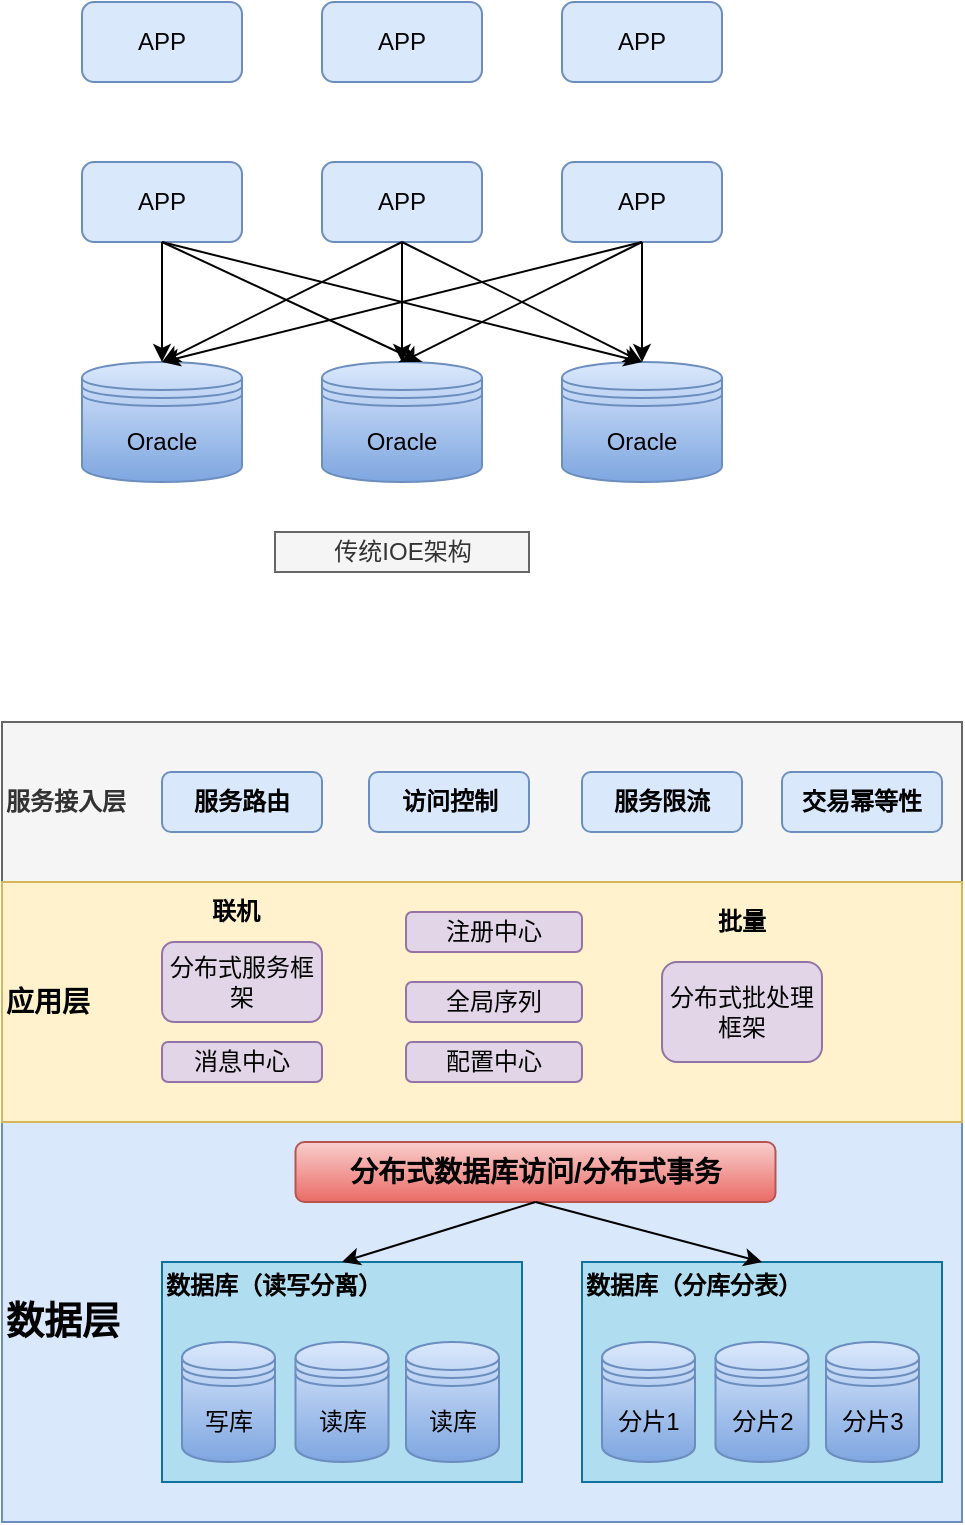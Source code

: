 <mxfile version="14.2.9" type="github">
  <diagram id="XFxh3t1qVFQDeyHh47NF" name="Page-1">
    <mxGraphModel dx="1038" dy="556" grid="1" gridSize="10" guides="1" tooltips="1" connect="1" arrows="1" fold="1" page="1" pageScale="1" pageWidth="827" pageHeight="1169" math="0" shadow="0">
      <root>
        <mxCell id="0" />
        <mxCell id="1" parent="0" />
        <mxCell id="sVB93SwTUFi413PbIE0g-24" value="&lt;b&gt;&lt;font style=&quot;font-size: 19px&quot;&gt;数据层&lt;/font&gt;&lt;/b&gt;" style="rounded=0;whiteSpace=wrap;html=1;align=left;fillColor=#dae8fc;strokeColor=#6c8ebf;" vertex="1" parent="1">
          <mxGeometry x="160" y="680" width="480" height="200" as="geometry" />
        </mxCell>
        <mxCell id="sVB93SwTUFi413PbIE0g-1" value="APP" style="rounded=1;whiteSpace=wrap;html=1;fillColor=#dae8fc;strokeColor=#6c8ebf;" vertex="1" parent="1">
          <mxGeometry x="200" y="120" width="80" height="40" as="geometry" />
        </mxCell>
        <mxCell id="sVB93SwTUFi413PbIE0g-2" value="APP" style="rounded=1;whiteSpace=wrap;html=1;fillColor=#dae8fc;strokeColor=#6c8ebf;" vertex="1" parent="1">
          <mxGeometry x="320" y="120" width="80" height="40" as="geometry" />
        </mxCell>
        <mxCell id="sVB93SwTUFi413PbIE0g-3" value="APP" style="rounded=1;whiteSpace=wrap;html=1;fillColor=#dae8fc;strokeColor=#6c8ebf;" vertex="1" parent="1">
          <mxGeometry x="440" y="120" width="80" height="40" as="geometry" />
        </mxCell>
        <mxCell id="sVB93SwTUFi413PbIE0g-4" value="Oracle" style="shape=datastore;whiteSpace=wrap;html=1;gradientColor=#7ea6e0;fillColor=#dae8fc;strokeColor=#6c8ebf;" vertex="1" parent="1">
          <mxGeometry x="200" y="300" width="80" height="60" as="geometry" />
        </mxCell>
        <mxCell id="sVB93SwTUFi413PbIE0g-5" value="Oracle" style="shape=datastore;whiteSpace=wrap;html=1;gradientColor=#7ea6e0;fillColor=#dae8fc;strokeColor=#6c8ebf;" vertex="1" parent="1">
          <mxGeometry x="320" y="300" width="80" height="60" as="geometry" />
        </mxCell>
        <mxCell id="sVB93SwTUFi413PbIE0g-6" value="Oracle" style="shape=datastore;whiteSpace=wrap;html=1;gradientColor=#7ea6e0;fillColor=#dae8fc;strokeColor=#6c8ebf;" vertex="1" parent="1">
          <mxGeometry x="440" y="300" width="80" height="60" as="geometry" />
        </mxCell>
        <mxCell id="sVB93SwTUFi413PbIE0g-8" value="APP" style="rounded=1;whiteSpace=wrap;html=1;fillColor=#dae8fc;strokeColor=#6c8ebf;" vertex="1" parent="1">
          <mxGeometry x="200" y="200" width="80" height="40" as="geometry" />
        </mxCell>
        <mxCell id="sVB93SwTUFi413PbIE0g-9" value="APP" style="rounded=1;whiteSpace=wrap;html=1;fillColor=#dae8fc;strokeColor=#6c8ebf;" vertex="1" parent="1">
          <mxGeometry x="320" y="200" width="80" height="40" as="geometry" />
        </mxCell>
        <mxCell id="sVB93SwTUFi413PbIE0g-10" value="APP" style="rounded=1;whiteSpace=wrap;html=1;fillColor=#dae8fc;strokeColor=#6c8ebf;" vertex="1" parent="1">
          <mxGeometry x="440" y="200" width="80" height="40" as="geometry" />
        </mxCell>
        <mxCell id="sVB93SwTUFi413PbIE0g-11" value="" style="endArrow=classic;html=1;exitX=0.5;exitY=1;exitDx=0;exitDy=0;entryX=0.5;entryY=0;entryDx=0;entryDy=0;" edge="1" parent="1" source="sVB93SwTUFi413PbIE0g-8" target="sVB93SwTUFi413PbIE0g-4">
          <mxGeometry width="50" height="50" relative="1" as="geometry">
            <mxPoint x="110" y="410" as="sourcePoint" />
            <mxPoint x="160" y="360" as="targetPoint" />
          </mxGeometry>
        </mxCell>
        <mxCell id="sVB93SwTUFi413PbIE0g-12" value="" style="endArrow=classic;html=1;exitX=0.5;exitY=1;exitDx=0;exitDy=0;entryX=0.605;entryY=-0.003;entryDx=0;entryDy=0;entryPerimeter=0;" edge="1" parent="1" source="sVB93SwTUFi413PbIE0g-8" target="sVB93SwTUFi413PbIE0g-5">
          <mxGeometry width="50" height="50" relative="1" as="geometry">
            <mxPoint x="50" y="360" as="sourcePoint" />
            <mxPoint x="100" y="310" as="targetPoint" />
          </mxGeometry>
        </mxCell>
        <mxCell id="sVB93SwTUFi413PbIE0g-13" value="" style="endArrow=classic;html=1;exitX=0.5;exitY=1;exitDx=0;exitDy=0;entryX=0.5;entryY=0;entryDx=0;entryDy=0;" edge="1" parent="1" source="sVB93SwTUFi413PbIE0g-8" target="sVB93SwTUFi413PbIE0g-6">
          <mxGeometry width="50" height="50" relative="1" as="geometry">
            <mxPoint x="60" y="340" as="sourcePoint" />
            <mxPoint x="110" y="290" as="targetPoint" />
          </mxGeometry>
        </mxCell>
        <mxCell id="sVB93SwTUFi413PbIE0g-14" value="" style="endArrow=classic;html=1;exitX=0.5;exitY=1;exitDx=0;exitDy=0;entryX=0.5;entryY=0;entryDx=0;entryDy=0;" edge="1" parent="1" source="sVB93SwTUFi413PbIE0g-9" target="sVB93SwTUFi413PbIE0g-4">
          <mxGeometry width="50" height="50" relative="1" as="geometry">
            <mxPoint x="150" y="460" as="sourcePoint" />
            <mxPoint x="200" y="410" as="targetPoint" />
          </mxGeometry>
        </mxCell>
        <mxCell id="sVB93SwTUFi413PbIE0g-15" value="" style="endArrow=classic;html=1;exitX=0.5;exitY=1;exitDx=0;exitDy=0;" edge="1" parent="1" source="sVB93SwTUFi413PbIE0g-9">
          <mxGeometry width="50" height="50" relative="1" as="geometry">
            <mxPoint x="200" y="480" as="sourcePoint" />
            <mxPoint x="360" y="300" as="targetPoint" />
          </mxGeometry>
        </mxCell>
        <mxCell id="sVB93SwTUFi413PbIE0g-16" value="" style="endArrow=classic;html=1;exitX=0.5;exitY=1;exitDx=0;exitDy=0;entryX=0.5;entryY=0;entryDx=0;entryDy=0;" edge="1" parent="1" source="sVB93SwTUFi413PbIE0g-9" target="sVB93SwTUFi413PbIE0g-6">
          <mxGeometry width="50" height="50" relative="1" as="geometry">
            <mxPoint x="320" y="510" as="sourcePoint" />
            <mxPoint x="370" y="460" as="targetPoint" />
          </mxGeometry>
        </mxCell>
        <mxCell id="sVB93SwTUFi413PbIE0g-17" value="" style="endArrow=classic;html=1;exitX=0.5;exitY=1;exitDx=0;exitDy=0;entryX=0.5;entryY=0;entryDx=0;entryDy=0;" edge="1" parent="1" source="sVB93SwTUFi413PbIE0g-10" target="sVB93SwTUFi413PbIE0g-4">
          <mxGeometry width="50" height="50" relative="1" as="geometry">
            <mxPoint x="300" y="500" as="sourcePoint" />
            <mxPoint x="350" y="450" as="targetPoint" />
          </mxGeometry>
        </mxCell>
        <mxCell id="sVB93SwTUFi413PbIE0g-18" value="" style="endArrow=classic;html=1;entryX=0.5;entryY=0;entryDx=0;entryDy=0;" edge="1" parent="1" target="sVB93SwTUFi413PbIE0g-5">
          <mxGeometry width="50" height="50" relative="1" as="geometry">
            <mxPoint x="480" y="240" as="sourcePoint" />
            <mxPoint x="380" y="460" as="targetPoint" />
          </mxGeometry>
        </mxCell>
        <mxCell id="sVB93SwTUFi413PbIE0g-19" value="" style="endArrow=classic;html=1;exitX=0.5;exitY=1;exitDx=0;exitDy=0;" edge="1" parent="1" source="sVB93SwTUFi413PbIE0g-10">
          <mxGeometry width="50" height="50" relative="1" as="geometry">
            <mxPoint x="450" y="530" as="sourcePoint" />
            <mxPoint x="480" y="300" as="targetPoint" />
          </mxGeometry>
        </mxCell>
        <mxCell id="sVB93SwTUFi413PbIE0g-20" value="传统IOE架构" style="text;html=1;strokeColor=#666666;fillColor=#f5f5f5;align=center;verticalAlign=middle;whiteSpace=wrap;rounded=0;fontColor=#333333;" vertex="1" parent="1">
          <mxGeometry x="296.5" y="385" width="127" height="20" as="geometry" />
        </mxCell>
        <mxCell id="sVB93SwTUFi413PbIE0g-21" value="&lt;b&gt;服务接入层&lt;/b&gt;" style="rounded=0;whiteSpace=wrap;html=1;align=left;fillColor=#f5f5f5;strokeColor=#666666;fontColor=#333333;" vertex="1" parent="1">
          <mxGeometry x="160" y="480" width="480" height="80" as="geometry" />
        </mxCell>
        <mxCell id="sVB93SwTUFi413PbIE0g-23" value="&lt;b&gt;&lt;font style=&quot;font-size: 14px&quot;&gt;应用层&lt;/font&gt;&lt;/b&gt;" style="rounded=0;whiteSpace=wrap;html=1;align=left;fillColor=#fff2cc;strokeColor=#d6b656;" vertex="1" parent="1">
          <mxGeometry x="160" y="560" width="480" height="120" as="geometry" />
        </mxCell>
        <mxCell id="sVB93SwTUFi413PbIE0g-25" value="服务路由" style="rounded=1;whiteSpace=wrap;html=1;fillColor=#dae8fc;strokeColor=#6c8ebf;fontStyle=1" vertex="1" parent="1">
          <mxGeometry x="240" y="505" width="80" height="30" as="geometry" />
        </mxCell>
        <mxCell id="sVB93SwTUFi413PbIE0g-26" value="访问控制" style="rounded=1;whiteSpace=wrap;html=1;fillColor=#dae8fc;strokeColor=#6c8ebf;fontStyle=1" vertex="1" parent="1">
          <mxGeometry x="343.5" y="505" width="80" height="30" as="geometry" />
        </mxCell>
        <mxCell id="sVB93SwTUFi413PbIE0g-27" value="服务限流" style="rounded=1;whiteSpace=wrap;html=1;fillColor=#dae8fc;strokeColor=#6c8ebf;fontStyle=1" vertex="1" parent="1">
          <mxGeometry x="450" y="505" width="80" height="30" as="geometry" />
        </mxCell>
        <mxCell id="sVB93SwTUFi413PbIE0g-28" value="交易幂等性" style="rounded=1;whiteSpace=wrap;html=1;fillColor=#dae8fc;strokeColor=#6c8ebf;fontStyle=1" vertex="1" parent="1">
          <mxGeometry x="550" y="505" width="80" height="30" as="geometry" />
        </mxCell>
        <mxCell id="sVB93SwTUFi413PbIE0g-29" value="分布式服务框架" style="rounded=1;whiteSpace=wrap;html=1;fillColor=#e1d5e7;strokeColor=#9673a6;" vertex="1" parent="1">
          <mxGeometry x="240" y="590" width="80" height="40" as="geometry" />
        </mxCell>
        <mxCell id="sVB93SwTUFi413PbIE0g-30" value="消息中心" style="rounded=1;whiteSpace=wrap;html=1;fillColor=#e1d5e7;strokeColor=#9673a6;" vertex="1" parent="1">
          <mxGeometry x="240" y="640" width="80" height="20" as="geometry" />
        </mxCell>
        <mxCell id="sVB93SwTUFi413PbIE0g-31" value="分布式批处理框架" style="rounded=1;whiteSpace=wrap;html=1;fillColor=#e1d5e7;strokeColor=#9673a6;" vertex="1" parent="1">
          <mxGeometry x="490" y="600" width="80" height="50" as="geometry" />
        </mxCell>
        <mxCell id="sVB93SwTUFi413PbIE0g-32" value="注册中心" style="rounded=1;whiteSpace=wrap;html=1;fillColor=#e1d5e7;strokeColor=#9673a6;" vertex="1" parent="1">
          <mxGeometry x="362" y="575" width="88" height="20" as="geometry" />
        </mxCell>
        <mxCell id="sVB93SwTUFi413PbIE0g-35" value="&lt;b&gt;批量&lt;/b&gt;" style="text;html=1;strokeColor=none;fillColor=none;align=center;verticalAlign=middle;whiteSpace=wrap;rounded=0;" vertex="1" parent="1">
          <mxGeometry x="510" y="570" width="40" height="20" as="geometry" />
        </mxCell>
        <mxCell id="sVB93SwTUFi413PbIE0g-36" value="全局序列" style="rounded=1;whiteSpace=wrap;html=1;fillColor=#e1d5e7;strokeColor=#9673a6;" vertex="1" parent="1">
          <mxGeometry x="362" y="610" width="88" height="20" as="geometry" />
        </mxCell>
        <mxCell id="sVB93SwTUFi413PbIE0g-37" value="配置中心" style="rounded=1;whiteSpace=wrap;html=1;fillColor=#e1d5e7;strokeColor=#9673a6;" vertex="1" parent="1">
          <mxGeometry x="362" y="640" width="88" height="20" as="geometry" />
        </mxCell>
        <mxCell id="sVB93SwTUFi413PbIE0g-38" value="&lt;b&gt;联机&lt;/b&gt;" style="text;html=1;strokeColor=none;fillColor=none;align=center;verticalAlign=middle;whiteSpace=wrap;rounded=0;" vertex="1" parent="1">
          <mxGeometry x="256.5" y="565" width="40" height="20" as="geometry" />
        </mxCell>
        <mxCell id="sVB93SwTUFi413PbIE0g-39" value="&lt;div style=&quot;text-align: center&quot;&gt;&lt;b&gt;&lt;span&gt;数据库（读写分离&lt;/span&gt;&lt;span&gt;）&lt;/span&gt;&lt;/b&gt;&lt;/div&gt;&lt;div style=&quot;text-align: center&quot;&gt;&lt;span&gt;&lt;b&gt;&lt;br&gt;&lt;/b&gt;&lt;/span&gt;&lt;/div&gt;&lt;div style=&quot;text-align: center&quot;&gt;&lt;span&gt;&lt;b&gt;&lt;br&gt;&lt;/b&gt;&lt;/span&gt;&lt;/div&gt;&lt;div style=&quot;text-align: center&quot;&gt;&lt;span&gt;&lt;b&gt;&lt;br&gt;&lt;/b&gt;&lt;/span&gt;&lt;/div&gt;&lt;div style=&quot;text-align: center&quot;&gt;&lt;span&gt;&lt;b&gt;&lt;br&gt;&lt;/b&gt;&lt;/span&gt;&lt;/div&gt;&lt;div style=&quot;text-align: center&quot;&gt;&lt;span&gt;&lt;b&gt;&lt;br&gt;&lt;/b&gt;&lt;/span&gt;&lt;/div&gt;&lt;div style=&quot;text-align: center&quot;&gt;&lt;span&gt;&lt;br&gt;&lt;/span&gt;&lt;/div&gt;" style="rounded=0;whiteSpace=wrap;html=1;fillColor=#b1ddf0;strokeColor=#10739e;align=left;" vertex="1" parent="1">
          <mxGeometry x="240" y="750" width="180" height="110" as="geometry" />
        </mxCell>
        <mxCell id="sVB93SwTUFi413PbIE0g-40" value="写库" style="shape=datastore;whiteSpace=wrap;html=1;gradientColor=#7ea6e0;fillColor=#dae8fc;strokeColor=#6c8ebf;" vertex="1" parent="1">
          <mxGeometry x="250" y="790" width="46.5" height="60" as="geometry" />
        </mxCell>
        <mxCell id="sVB93SwTUFi413PbIE0g-41" value="&lt;b&gt;&lt;font style=&quot;font-size: 14px&quot;&gt;分布式数据库访问/分布式事务&lt;/font&gt;&lt;/b&gt;" style="rounded=1;whiteSpace=wrap;html=1;gradientColor=#ea6b66;fillColor=#f8cecc;strokeColor=#b85450;" vertex="1" parent="1">
          <mxGeometry x="306.75" y="690" width="240" height="30" as="geometry" />
        </mxCell>
        <mxCell id="sVB93SwTUFi413PbIE0g-42" value="读库" style="shape=datastore;whiteSpace=wrap;html=1;gradientColor=#7ea6e0;fillColor=#dae8fc;strokeColor=#6c8ebf;" vertex="1" parent="1">
          <mxGeometry x="306.75" y="790" width="46.5" height="60" as="geometry" />
        </mxCell>
        <mxCell id="sVB93SwTUFi413PbIE0g-43" value="读库" style="shape=datastore;whiteSpace=wrap;html=1;gradientColor=#7ea6e0;fillColor=#dae8fc;strokeColor=#6c8ebf;" vertex="1" parent="1">
          <mxGeometry x="362" y="790" width="46.5" height="60" as="geometry" />
        </mxCell>
        <mxCell id="sVB93SwTUFi413PbIE0g-44" value="&lt;div style=&quot;text-align: center&quot;&gt;&lt;b&gt;&lt;span&gt;数据库（分库分表&lt;/span&gt;&lt;span&gt;）&lt;/span&gt;&lt;/b&gt;&lt;/div&gt;&lt;div style=&quot;text-align: center&quot;&gt;&lt;span&gt;&lt;b&gt;&lt;br&gt;&lt;/b&gt;&lt;/span&gt;&lt;/div&gt;&lt;div style=&quot;text-align: center&quot;&gt;&lt;span&gt;&lt;b&gt;&lt;br&gt;&lt;/b&gt;&lt;/span&gt;&lt;/div&gt;&lt;div style=&quot;text-align: center&quot;&gt;&lt;span&gt;&lt;b&gt;&lt;br&gt;&lt;/b&gt;&lt;/span&gt;&lt;/div&gt;&lt;div style=&quot;text-align: center&quot;&gt;&lt;span&gt;&lt;b&gt;&lt;br&gt;&lt;/b&gt;&lt;/span&gt;&lt;/div&gt;&lt;div style=&quot;text-align: center&quot;&gt;&lt;span&gt;&lt;b&gt;&lt;br&gt;&lt;/b&gt;&lt;/span&gt;&lt;/div&gt;&lt;div style=&quot;text-align: center&quot;&gt;&lt;span&gt;&lt;br&gt;&lt;/span&gt;&lt;/div&gt;" style="rounded=0;whiteSpace=wrap;html=1;fillColor=#b1ddf0;strokeColor=#10739e;align=left;" vertex="1" parent="1">
          <mxGeometry x="450" y="750" width="180" height="110" as="geometry" />
        </mxCell>
        <mxCell id="sVB93SwTUFi413PbIE0g-45" value="分片1" style="shape=datastore;whiteSpace=wrap;html=1;gradientColor=#7ea6e0;fillColor=#dae8fc;strokeColor=#6c8ebf;" vertex="1" parent="1">
          <mxGeometry x="460" y="790" width="46.5" height="60" as="geometry" />
        </mxCell>
        <mxCell id="sVB93SwTUFi413PbIE0g-46" value="分片2" style="shape=datastore;whiteSpace=wrap;html=1;gradientColor=#7ea6e0;fillColor=#dae8fc;strokeColor=#6c8ebf;" vertex="1" parent="1">
          <mxGeometry x="516.75" y="790" width="46.5" height="60" as="geometry" />
        </mxCell>
        <mxCell id="sVB93SwTUFi413PbIE0g-47" value="分片3" style="shape=datastore;whiteSpace=wrap;html=1;gradientColor=#7ea6e0;fillColor=#dae8fc;strokeColor=#6c8ebf;" vertex="1" parent="1">
          <mxGeometry x="572" y="790" width="46.5" height="60" as="geometry" />
        </mxCell>
        <mxCell id="sVB93SwTUFi413PbIE0g-48" value="" style="endArrow=classic;html=1;exitX=0.5;exitY=1;exitDx=0;exitDy=0;entryX=0.5;entryY=0;entryDx=0;entryDy=0;" edge="1" parent="1" source="sVB93SwTUFi413PbIE0g-41" target="sVB93SwTUFi413PbIE0g-39">
          <mxGeometry width="50" height="50" relative="1" as="geometry">
            <mxPoint x="180" y="970" as="sourcePoint" />
            <mxPoint x="230" y="920" as="targetPoint" />
          </mxGeometry>
        </mxCell>
        <mxCell id="sVB93SwTUFi413PbIE0g-49" value="" style="endArrow=classic;html=1;exitX=0.5;exitY=1;exitDx=0;exitDy=0;entryX=0.5;entryY=0;entryDx=0;entryDy=0;" edge="1" parent="1" source="sVB93SwTUFi413PbIE0g-41" target="sVB93SwTUFi413PbIE0g-44">
          <mxGeometry width="50" height="50" relative="1" as="geometry">
            <mxPoint x="330" y="1030" as="sourcePoint" />
            <mxPoint x="380" y="980" as="targetPoint" />
          </mxGeometry>
        </mxCell>
      </root>
    </mxGraphModel>
  </diagram>
</mxfile>
